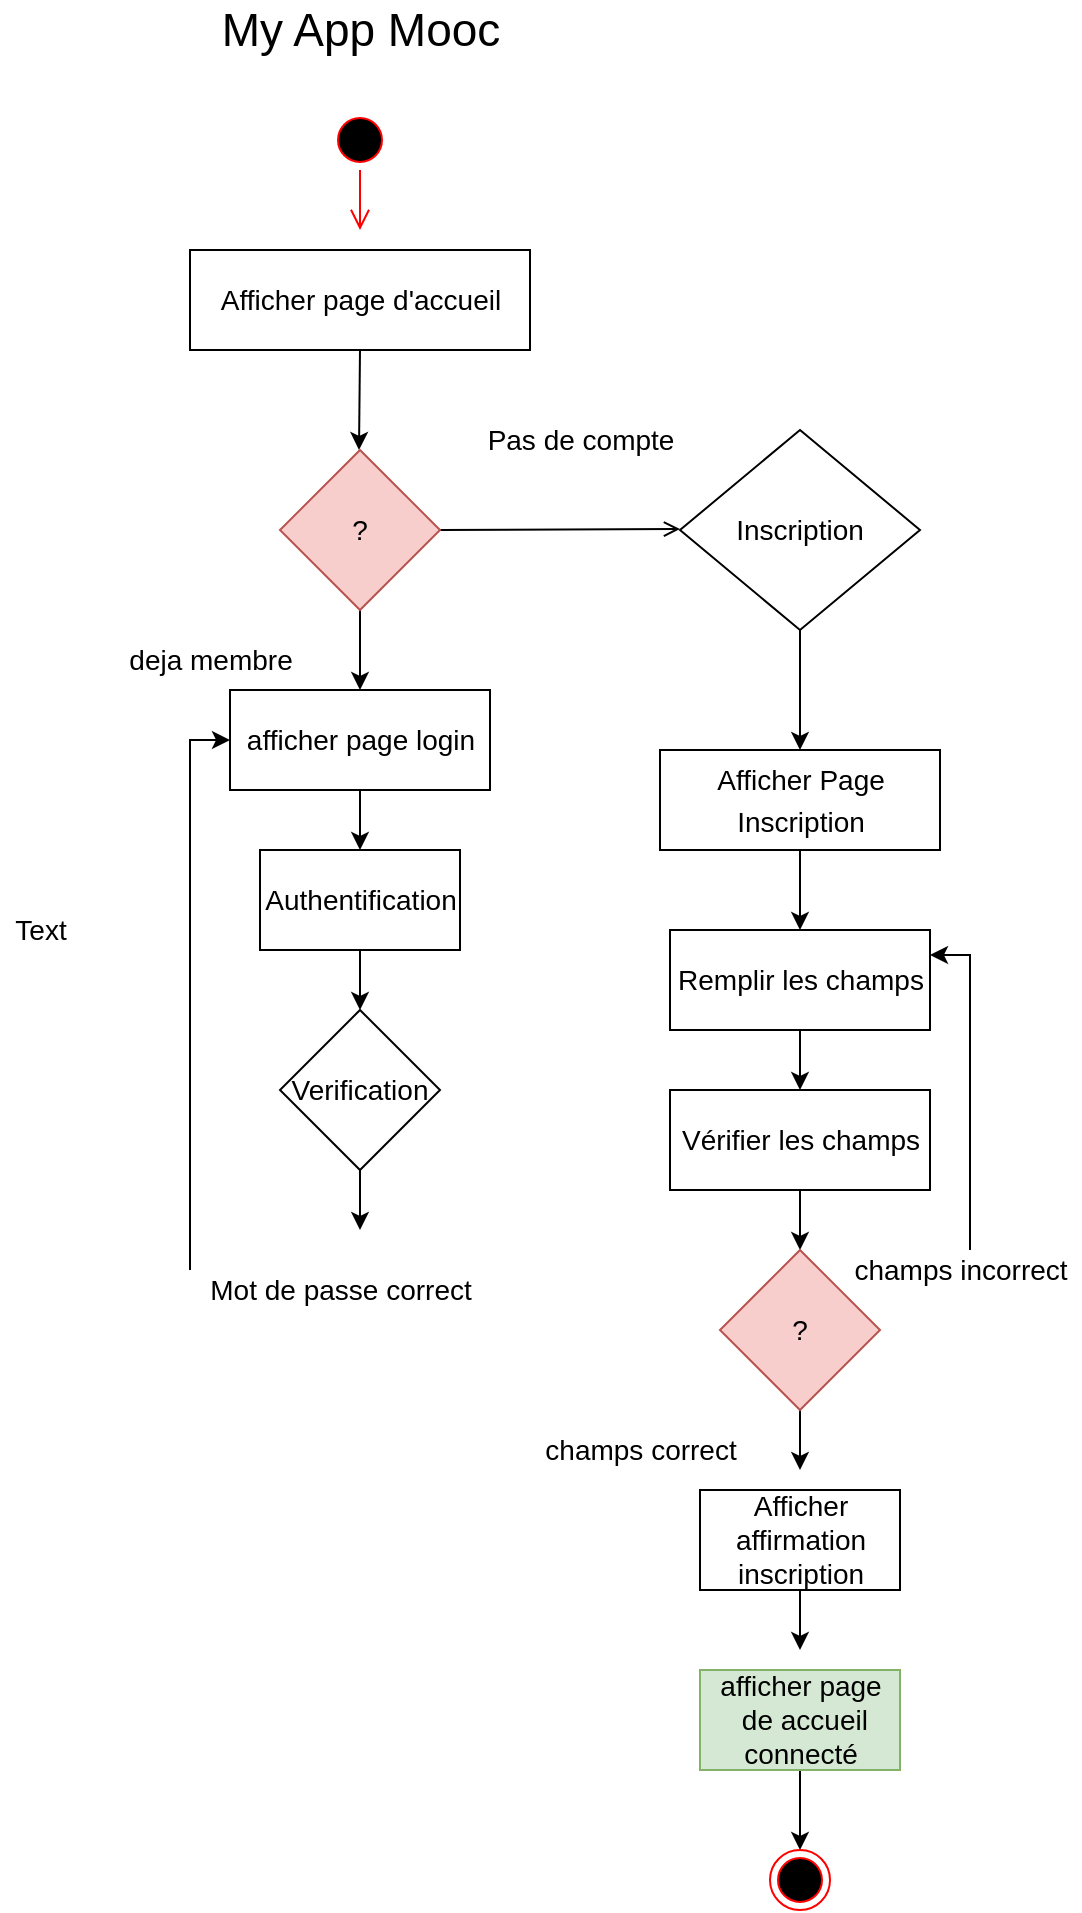 <mxfile version="14.6.13" type="device"><diagram id="_33Cwwgqm6-CcRY0LYhX" name="Page-1"><mxGraphModel dx="889" dy="672" grid="1" gridSize="10" guides="1" tooltips="1" connect="1" arrows="1" fold="1" page="1" pageScale="1" pageWidth="827" pageHeight="1169" math="0" shadow="0"><root><mxCell id="0"/><mxCell id="1" parent="0"/><mxCell id="AmgPUBtn7KS2dF4FChlV-1" value="My App Mooc" style="text;html=1;align=center;verticalAlign=middle;resizable=0;points=[];autosize=1;strokeColor=none;fontSize=23;" parent="1" vertex="1"><mxGeometry x="305" y="15" width="150" height="30" as="geometry"/></mxCell><mxCell id="AmgPUBtn7KS2dF4FChlV-2" value="" style="ellipse;html=1;shape=startState;fillColor=#000000;strokeColor=#ff0000;fontSize=23;" parent="1" vertex="1"><mxGeometry x="365" y="70" width="30" height="30" as="geometry"/></mxCell><mxCell id="AmgPUBtn7KS2dF4FChlV-3" value="" style="edgeStyle=orthogonalEdgeStyle;html=1;verticalAlign=bottom;endArrow=open;endSize=8;strokeColor=#ff0000;fontSize=23;" parent="1" source="AmgPUBtn7KS2dF4FChlV-2" edge="1"><mxGeometry relative="1" as="geometry"><mxPoint x="380" y="130" as="targetPoint"/></mxGeometry></mxCell><mxCell id="AmgPUBtn7KS2dF4FChlV-4" value="Afficher page d'accueil" style="html=1;dashed=0;whitespace=wrap;fontSize=14;" parent="1" vertex="1"><mxGeometry x="295" y="140" width="170" height="50" as="geometry"/></mxCell><mxCell id="AmgPUBtn7KS2dF4FChlV-5" value="" style="endArrow=classic;html=1;fontSize=16;exitX=0.5;exitY=1;exitDx=0;exitDy=0;" parent="1" source="AmgPUBtn7KS2dF4FChlV-4" edge="1"><mxGeometry width="50" height="50" relative="1" as="geometry"><mxPoint x="379.5" y="200" as="sourcePoint"/><mxPoint x="379.5" y="240" as="targetPoint"/><Array as="points"/></mxGeometry></mxCell><mxCell id="AmgPUBtn7KS2dF4FChlV-24" style="edgeStyle=orthogonalEdgeStyle;rounded=0;orthogonalLoop=1;jettySize=auto;html=1;exitX=0.5;exitY=1;exitDx=0;exitDy=0;fontSize=14;" parent="1" source="AmgPUBtn7KS2dF4FChlV-27" edge="1"><mxGeometry relative="1" as="geometry"><mxPoint x="380" y="360" as="targetPoint"/><mxPoint x="380" y="330" as="sourcePoint"/></mxGeometry></mxCell><mxCell id="AmgPUBtn7KS2dF4FChlV-7" value="" style="endArrow=open;html=1;rounded=0;align=center;verticalAlign=top;endFill=0;labelBackgroundColor=none;endSize=6;fontSize=17;exitX=1;exitY=0.5;exitDx=0;exitDy=0;" parent="1" source="AmgPUBtn7KS2dF4FChlV-27" edge="1"><mxGeometry relative="1" as="geometry"><mxPoint x="440" y="280" as="sourcePoint"/><mxPoint x="540" y="279.5" as="targetPoint"/></mxGeometry></mxCell><mxCell id="AmgPUBtn7KS2dF4FChlV-9" value="Pas de compte" style="text;html=1;align=center;verticalAlign=middle;resizable=0;points=[];autosize=1;strokeColor=none;fontSize=14;" parent="1" vertex="1"><mxGeometry x="435" y="225" width="110" height="20" as="geometry"/></mxCell><mxCell id="AmgPUBtn7KS2dF4FChlV-12" value="deja membre" style="text;html=1;align=center;verticalAlign=middle;resizable=0;points=[];autosize=1;strokeColor=none;fontSize=14;" parent="1" vertex="1"><mxGeometry x="255" y="335" width="100" height="20" as="geometry"/></mxCell><mxCell id="AmgPUBtn7KS2dF4FChlV-17" style="edgeStyle=orthogonalEdgeStyle;rounded=0;orthogonalLoop=1;jettySize=auto;html=1;fontSize=17;entryX=0.5;entryY=0;entryDx=0;entryDy=0;" parent="1" source="AmgPUBtn7KS2dF4FChlV-13" target="AmgPUBtn7KS2dF4FChlV-18" edge="1"><mxGeometry relative="1" as="geometry"><mxPoint x="600" y="380" as="targetPoint"/></mxGeometry></mxCell><mxCell id="AmgPUBtn7KS2dF4FChlV-13" value="Inscription" style="rhombus;whiteSpace=wrap;html=1;fontSize=14;" parent="1" vertex="1"><mxGeometry x="540" y="230" width="120" height="100" as="geometry"/></mxCell><mxCell id="AmgPUBtn7KS2dF4FChlV-19" style="edgeStyle=orthogonalEdgeStyle;rounded=0;orthogonalLoop=1;jettySize=auto;html=1;fontSize=17;" parent="1" source="AmgPUBtn7KS2dF4FChlV-18" edge="1"><mxGeometry relative="1" as="geometry"><mxPoint x="600" y="480" as="targetPoint"/></mxGeometry></mxCell><mxCell id="AmgPUBtn7KS2dF4FChlV-18" value="&lt;font style=&quot;font-size: 14px&quot;&gt;Afficher Page&lt;br&gt;Inscription&lt;/font&gt;" style="html=1;dashed=0;whitespace=wrap;fontSize=17;" parent="1" vertex="1"><mxGeometry x="530" y="390" width="140" height="50" as="geometry"/></mxCell><mxCell id="AmgPUBtn7KS2dF4FChlV-21" style="edgeStyle=orthogonalEdgeStyle;rounded=0;orthogonalLoop=1;jettySize=auto;html=1;fontSize=14;" parent="1" source="AmgPUBtn7KS2dF4FChlV-20" edge="1"><mxGeometry relative="1" as="geometry"><mxPoint x="600" y="560" as="targetPoint"/></mxGeometry></mxCell><mxCell id="AmgPUBtn7KS2dF4FChlV-20" value="Remplir les champs" style="html=1;dashed=0;whitespace=wrap;fontSize=14;" parent="1" vertex="1"><mxGeometry x="535" y="480" width="130" height="50" as="geometry"/></mxCell><mxCell id="AmgPUBtn7KS2dF4FChlV-23" style="edgeStyle=orthogonalEdgeStyle;rounded=0;orthogonalLoop=1;jettySize=auto;html=1;fontSize=14;" parent="1" source="AmgPUBtn7KS2dF4FChlV-22" edge="1"><mxGeometry relative="1" as="geometry"><mxPoint x="600" y="640" as="targetPoint"/></mxGeometry></mxCell><mxCell id="AmgPUBtn7KS2dF4FChlV-22" value="Vérifier les champs" style="html=1;dashed=0;whitespace=wrap;fontSize=14;" parent="1" vertex="1"><mxGeometry x="535" y="560" width="130" height="50" as="geometry"/></mxCell><mxCell id="AmgPUBtn7KS2dF4FChlV-32" style="edgeStyle=orthogonalEdgeStyle;rounded=0;orthogonalLoop=1;jettySize=auto;html=1;fontSize=14;" parent="1" source="AmgPUBtn7KS2dF4FChlV-26" edge="1"><mxGeometry relative="1" as="geometry"><mxPoint x="600" y="750" as="targetPoint"/></mxGeometry></mxCell><mxCell id="AmgPUBtn7KS2dF4FChlV-26" value="?" style="rhombus;whiteSpace=wrap;html=1;fontSize=14;fillColor=#f8cecc;strokeColor=#b85450;" parent="1" vertex="1"><mxGeometry x="560" y="640" width="80" height="80" as="geometry"/></mxCell><mxCell id="AmgPUBtn7KS2dF4FChlV-27" value="?" style="rhombus;whiteSpace=wrap;html=1;fontSize=14;fillColor=#f8cecc;strokeColor=#b85450;" parent="1" vertex="1"><mxGeometry x="340" y="240" width="80" height="80" as="geometry"/></mxCell><mxCell id="AmgPUBtn7KS2dF4FChlV-29" style="edgeStyle=orthogonalEdgeStyle;rounded=0;orthogonalLoop=1;jettySize=auto;html=1;entryX=1;entryY=0.25;entryDx=0;entryDy=0;fontSize=14;" parent="1" source="AmgPUBtn7KS2dF4FChlV-28" target="AmgPUBtn7KS2dF4FChlV-20" edge="1"><mxGeometry relative="1" as="geometry"><Array as="points"><mxPoint x="685" y="493"/></Array></mxGeometry></mxCell><mxCell id="AmgPUBtn7KS2dF4FChlV-28" value="champs incorrect" style="text;html=1;align=center;verticalAlign=middle;resizable=0;points=[];autosize=1;strokeColor=none;fontSize=14;" parent="1" vertex="1"><mxGeometry x="620" y="640" width="120" height="20" as="geometry"/></mxCell><mxCell id="AmgPUBtn7KS2dF4FChlV-30" value="champs correct" style="text;html=1;align=center;verticalAlign=middle;resizable=0;points=[];autosize=1;strokeColor=none;fontSize=14;" parent="1" vertex="1"><mxGeometry x="465" y="730" width="110" height="20" as="geometry"/></mxCell><mxCell id="AmgPUBtn7KS2dF4FChlV-34" style="edgeStyle=orthogonalEdgeStyle;rounded=0;orthogonalLoop=1;jettySize=auto;html=1;exitX=0.5;exitY=1;exitDx=0;exitDy=0;fontSize=14;" parent="1" source="AmgPUBtn7KS2dF4FChlV-33" edge="1"><mxGeometry relative="1" as="geometry"><mxPoint x="600" y="840" as="targetPoint"/></mxGeometry></mxCell><mxCell id="AmgPUBtn7KS2dF4FChlV-33" value="Afficher &lt;br&gt;affirmation &lt;br&gt;inscription" style="html=1;dashed=0;whitespace=wrap;fontSize=14;" parent="1" vertex="1"><mxGeometry x="550" y="760" width="100" height="50" as="geometry"/></mxCell><mxCell id="AmgPUBtn7KS2dF4FChlV-37" style="edgeStyle=orthogonalEdgeStyle;rounded=0;orthogonalLoop=1;jettySize=auto;html=1;entryX=0.5;entryY=0;entryDx=0;entryDy=0;fontSize=14;" parent="1" source="AmgPUBtn7KS2dF4FChlV-35" target="AmgPUBtn7KS2dF4FChlV-36" edge="1"><mxGeometry relative="1" as="geometry"/></mxCell><mxCell id="AmgPUBtn7KS2dF4FChlV-35" value="afficher page&lt;br&gt;&amp;nbsp;de accueil &lt;br&gt;connecté" style="html=1;dashed=0;whitespace=wrap;fontSize=14;fillColor=#d5e8d4;strokeColor=#82b366;" parent="1" vertex="1"><mxGeometry x="550" y="850" width="100" height="50" as="geometry"/></mxCell><mxCell id="AmgPUBtn7KS2dF4FChlV-36" value="" style="ellipse;html=1;shape=endState;fillColor=#000000;strokeColor=#ff0000;fontSize=14;" parent="1" vertex="1"><mxGeometry x="585" y="940" width="30" height="30" as="geometry"/></mxCell><mxCell id="AmgPUBtn7KS2dF4FChlV-39" style="edgeStyle=orthogonalEdgeStyle;rounded=0;orthogonalLoop=1;jettySize=auto;html=1;fontSize=14;" parent="1" source="AmgPUBtn7KS2dF4FChlV-38" edge="1"><mxGeometry relative="1" as="geometry"><mxPoint x="380" y="440" as="targetPoint"/></mxGeometry></mxCell><mxCell id="AmgPUBtn7KS2dF4FChlV-38" value="afficher page login" style="html=1;dashed=0;whitespace=wrap;fontSize=14;" parent="1" vertex="1"><mxGeometry x="315" y="360" width="130" height="50" as="geometry"/></mxCell><mxCell id="AmgPUBtn7KS2dF4FChlV-42" style="edgeStyle=orthogonalEdgeStyle;rounded=0;orthogonalLoop=1;jettySize=auto;html=1;exitX=0.5;exitY=1;exitDx=0;exitDy=0;entryX=0.5;entryY=0;entryDx=0;entryDy=0;fontSize=14;" parent="1" source="AmgPUBtn7KS2dF4FChlV-40" target="AmgPUBtn7KS2dF4FChlV-41" edge="1"><mxGeometry relative="1" as="geometry"/></mxCell><mxCell id="AmgPUBtn7KS2dF4FChlV-40" value="Authentification" style="html=1;dashed=0;whitespace=wrap;fontSize=14;" parent="1" vertex="1"><mxGeometry x="330" y="440" width="100" height="50" as="geometry"/></mxCell><mxCell id="AmgPUBtn7KS2dF4FChlV-43" style="edgeStyle=orthogonalEdgeStyle;rounded=0;orthogonalLoop=1;jettySize=auto;html=1;fontSize=14;" parent="1" source="AmgPUBtn7KS2dF4FChlV-41" edge="1"><mxGeometry relative="1" as="geometry"><mxPoint x="380" y="630" as="targetPoint"/></mxGeometry></mxCell><mxCell id="AmgPUBtn7KS2dF4FChlV-41" value="Verification" style="rhombus;whiteSpace=wrap;html=1;fontSize=14;" parent="1" vertex="1"><mxGeometry x="340" y="520" width="80" height="80" as="geometry"/></mxCell><mxCell id="AmgPUBtn7KS2dF4FChlV-45" style="edgeStyle=orthogonalEdgeStyle;rounded=0;orthogonalLoop=1;jettySize=auto;html=1;entryX=0;entryY=0.5;entryDx=0;entryDy=0;fontSize=14;" parent="1" source="AmgPUBtn7KS2dF4FChlV-44" target="AmgPUBtn7KS2dF4FChlV-38" edge="1"><mxGeometry relative="1" as="geometry"><Array as="points"><mxPoint x="295" y="385"/></Array></mxGeometry></mxCell><mxCell id="AmgPUBtn7KS2dF4FChlV-44" value="Mot de passe correct" style="text;html=1;align=center;verticalAlign=middle;resizable=0;points=[];autosize=1;strokeColor=none;fontSize=14;" parent="1" vertex="1"><mxGeometry x="295" y="650" width="150" height="20" as="geometry"/></mxCell><mxCell id="AmgPUBtn7KS2dF4FChlV-46" value="Text" style="text;html=1;align=center;verticalAlign=middle;resizable=0;points=[];autosize=1;strokeColor=none;fontSize=14;" parent="1" vertex="1"><mxGeometry x="200" y="470" width="40" height="20" as="geometry"/></mxCell></root></mxGraphModel></diagram></mxfile>